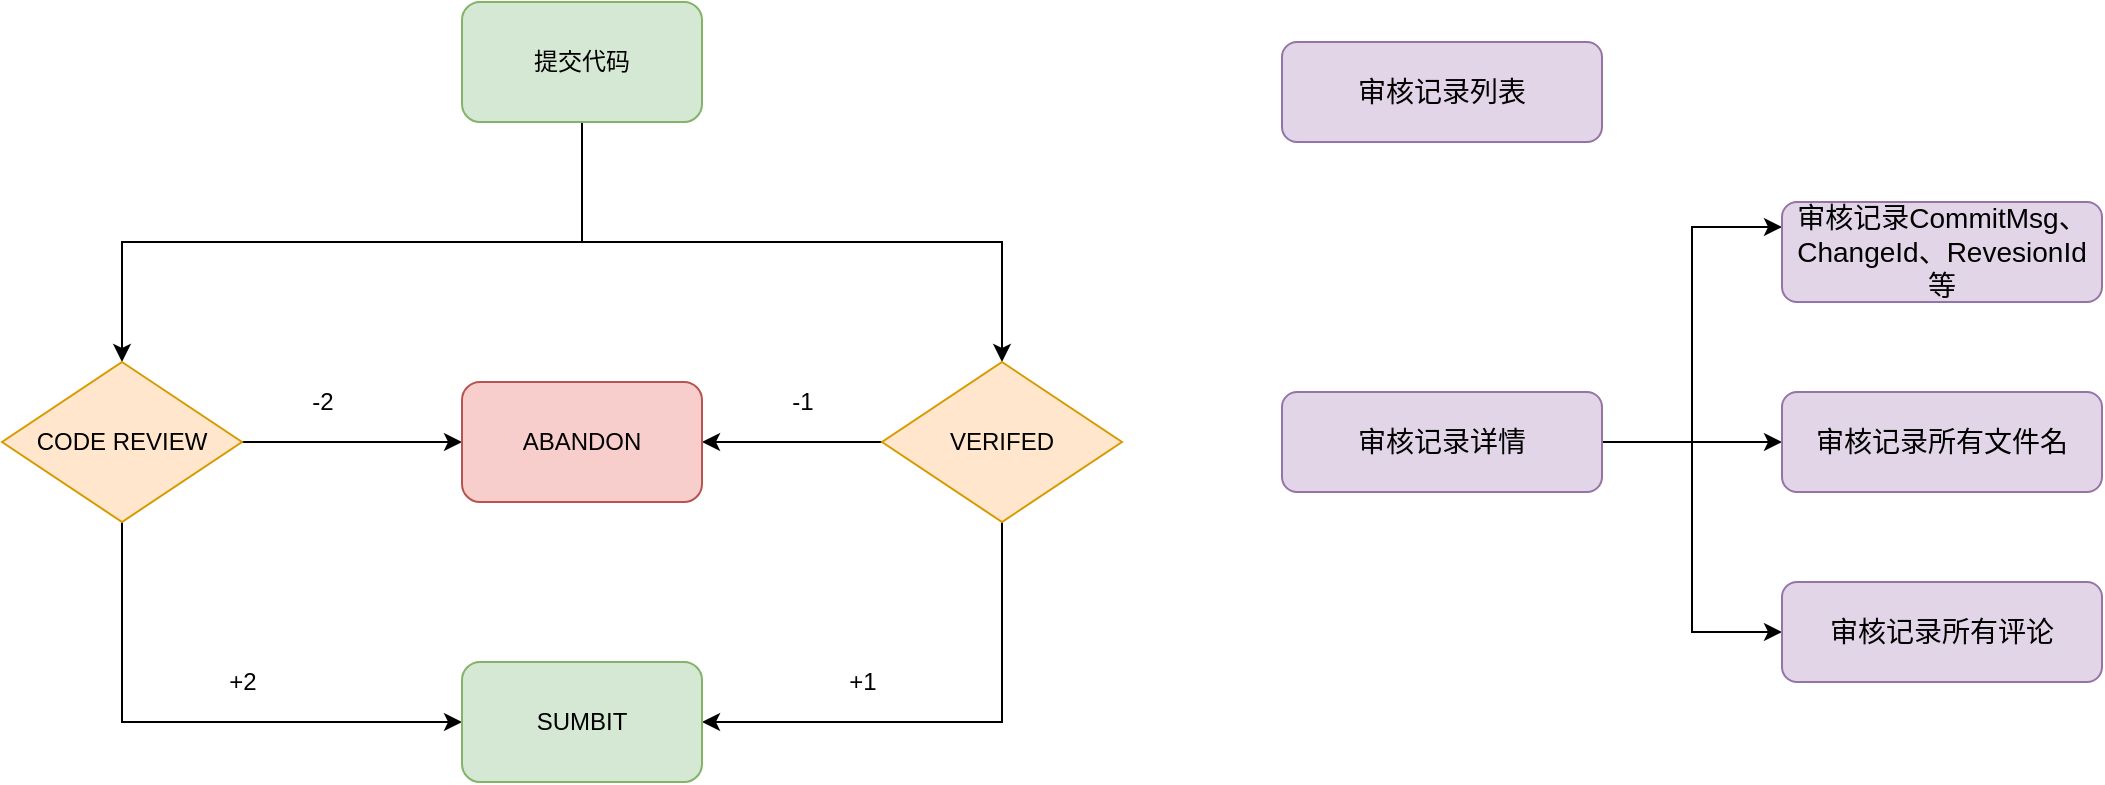 <mxfile version="20.2.7" type="github">
  <diagram id="vVnxGS3DNkMV-MBWDI6a" name="第 1 页">
    <mxGraphModel dx="1209" dy="684" grid="1" gridSize="10" guides="1" tooltips="1" connect="1" arrows="1" fold="1" page="1" pageScale="1" pageWidth="827" pageHeight="1169" math="0" shadow="0">
      <root>
        <mxCell id="0" />
        <mxCell id="1" parent="0" />
        <mxCell id="cyKEODwtCJB8owj_rxAV-8" style="edgeStyle=orthogonalEdgeStyle;rounded=0;orthogonalLoop=1;jettySize=auto;html=1;entryX=0.5;entryY=0;entryDx=0;entryDy=0;" edge="1" parent="1" source="cyKEODwtCJB8owj_rxAV-1" target="cyKEODwtCJB8owj_rxAV-2">
          <mxGeometry relative="1" as="geometry">
            <Array as="points">
              <mxPoint x="320" y="300" />
              <mxPoint x="90" y="300" />
            </Array>
          </mxGeometry>
        </mxCell>
        <mxCell id="cyKEODwtCJB8owj_rxAV-9" style="edgeStyle=orthogonalEdgeStyle;rounded=0;orthogonalLoop=1;jettySize=auto;html=1;" edge="1" parent="1" source="cyKEODwtCJB8owj_rxAV-1" target="cyKEODwtCJB8owj_rxAV-3">
          <mxGeometry relative="1" as="geometry">
            <Array as="points">
              <mxPoint x="320" y="300" />
              <mxPoint x="530" y="300" />
            </Array>
          </mxGeometry>
        </mxCell>
        <mxCell id="cyKEODwtCJB8owj_rxAV-1" value="提交代码" style="rounded=1;whiteSpace=wrap;html=1;fillColor=#d5e8d4;strokeColor=#82b366;" vertex="1" parent="1">
          <mxGeometry x="260" y="180" width="120" height="60" as="geometry" />
        </mxCell>
        <mxCell id="cyKEODwtCJB8owj_rxAV-11" value="" style="edgeStyle=orthogonalEdgeStyle;rounded=0;orthogonalLoop=1;jettySize=auto;html=1;" edge="1" parent="1" source="cyKEODwtCJB8owj_rxAV-2" target="cyKEODwtCJB8owj_rxAV-7">
          <mxGeometry relative="1" as="geometry" />
        </mxCell>
        <mxCell id="cyKEODwtCJB8owj_rxAV-13" style="edgeStyle=orthogonalEdgeStyle;rounded=0;orthogonalLoop=1;jettySize=auto;html=1;entryX=0;entryY=0.5;entryDx=0;entryDy=0;" edge="1" parent="1" source="cyKEODwtCJB8owj_rxAV-2" target="cyKEODwtCJB8owj_rxAV-6">
          <mxGeometry relative="1" as="geometry">
            <Array as="points">
              <mxPoint x="90" y="540" />
            </Array>
          </mxGeometry>
        </mxCell>
        <mxCell id="cyKEODwtCJB8owj_rxAV-2" value="CODE REVIEW" style="rhombus;whiteSpace=wrap;html=1;fillColor=#ffe6cc;strokeColor=#d79b00;" vertex="1" parent="1">
          <mxGeometry x="30" y="360" width="120" height="80" as="geometry" />
        </mxCell>
        <mxCell id="cyKEODwtCJB8owj_rxAV-10" value="" style="edgeStyle=orthogonalEdgeStyle;rounded=0;orthogonalLoop=1;jettySize=auto;html=1;" edge="1" parent="1" source="cyKEODwtCJB8owj_rxAV-3" target="cyKEODwtCJB8owj_rxAV-7">
          <mxGeometry relative="1" as="geometry" />
        </mxCell>
        <mxCell id="cyKEODwtCJB8owj_rxAV-12" style="edgeStyle=orthogonalEdgeStyle;rounded=0;orthogonalLoop=1;jettySize=auto;html=1;entryX=1;entryY=0.5;entryDx=0;entryDy=0;" edge="1" parent="1" source="cyKEODwtCJB8owj_rxAV-3" target="cyKEODwtCJB8owj_rxAV-6">
          <mxGeometry relative="1" as="geometry">
            <Array as="points">
              <mxPoint x="530" y="540" />
            </Array>
          </mxGeometry>
        </mxCell>
        <mxCell id="cyKEODwtCJB8owj_rxAV-3" value="VERIFED" style="rhombus;whiteSpace=wrap;html=1;fillColor=#ffe6cc;strokeColor=#d79b00;" vertex="1" parent="1">
          <mxGeometry x="470" y="360" width="120" height="80" as="geometry" />
        </mxCell>
        <mxCell id="cyKEODwtCJB8owj_rxAV-6" value="SUMBIT" style="rounded=1;whiteSpace=wrap;html=1;fillColor=#d5e8d4;strokeColor=#82b366;" vertex="1" parent="1">
          <mxGeometry x="260" y="510" width="120" height="60" as="geometry" />
        </mxCell>
        <mxCell id="cyKEODwtCJB8owj_rxAV-7" value="ABANDON" style="rounded=1;whiteSpace=wrap;html=1;fillColor=#f8cecc;strokeColor=#b85450;" vertex="1" parent="1">
          <mxGeometry x="260" y="370" width="120" height="60" as="geometry" />
        </mxCell>
        <mxCell id="cyKEODwtCJB8owj_rxAV-14" value="-2" style="text;html=1;align=center;verticalAlign=middle;resizable=0;points=[];autosize=1;strokeColor=none;fillColor=none;" vertex="1" parent="1">
          <mxGeometry x="175" y="365" width="30" height="30" as="geometry" />
        </mxCell>
        <mxCell id="cyKEODwtCJB8owj_rxAV-15" value="-1" style="text;html=1;align=center;verticalAlign=middle;resizable=0;points=[];autosize=1;strokeColor=none;fillColor=none;" vertex="1" parent="1">
          <mxGeometry x="415" y="365" width="30" height="30" as="geometry" />
        </mxCell>
        <mxCell id="cyKEODwtCJB8owj_rxAV-16" value="+2" style="text;html=1;align=center;verticalAlign=middle;resizable=0;points=[];autosize=1;strokeColor=none;fillColor=none;" vertex="1" parent="1">
          <mxGeometry x="130" y="505" width="40" height="30" as="geometry" />
        </mxCell>
        <mxCell id="cyKEODwtCJB8owj_rxAV-17" value="+1" style="text;html=1;align=center;verticalAlign=middle;resizable=0;points=[];autosize=1;strokeColor=none;fillColor=none;" vertex="1" parent="1">
          <mxGeometry x="440" y="505" width="40" height="30" as="geometry" />
        </mxCell>
        <mxCell id="cyKEODwtCJB8owj_rxAV-19" value="审核记录列表" style="rounded=1;whiteSpace=wrap;html=1;fillColor=#e1d5e7;strokeColor=#9673a6;fontSize=14;" vertex="1" parent="1">
          <mxGeometry x="670" y="200" width="160" height="50" as="geometry" />
        </mxCell>
        <mxCell id="cyKEODwtCJB8owj_rxAV-25" style="edgeStyle=orthogonalEdgeStyle;rounded=0;orthogonalLoop=1;jettySize=auto;html=1;entryX=0;entryY=0.25;entryDx=0;entryDy=0;fontSize=14;" edge="1" parent="1" source="cyKEODwtCJB8owj_rxAV-21" target="cyKEODwtCJB8owj_rxAV-22">
          <mxGeometry relative="1" as="geometry" />
        </mxCell>
        <mxCell id="cyKEODwtCJB8owj_rxAV-26" style="edgeStyle=orthogonalEdgeStyle;rounded=0;orthogonalLoop=1;jettySize=auto;html=1;entryX=0;entryY=0.5;entryDx=0;entryDy=0;fontSize=14;" edge="1" parent="1" source="cyKEODwtCJB8owj_rxAV-21" target="cyKEODwtCJB8owj_rxAV-23">
          <mxGeometry relative="1" as="geometry" />
        </mxCell>
        <mxCell id="cyKEODwtCJB8owj_rxAV-27" style="edgeStyle=orthogonalEdgeStyle;rounded=0;orthogonalLoop=1;jettySize=auto;html=1;entryX=0;entryY=0.5;entryDx=0;entryDy=0;fontSize=14;" edge="1" parent="1" source="cyKEODwtCJB8owj_rxAV-21" target="cyKEODwtCJB8owj_rxAV-24">
          <mxGeometry relative="1" as="geometry" />
        </mxCell>
        <mxCell id="cyKEODwtCJB8owj_rxAV-21" value="审核记录详情" style="rounded=1;whiteSpace=wrap;html=1;fillColor=#e1d5e7;strokeColor=#9673a6;fontSize=14;" vertex="1" parent="1">
          <mxGeometry x="670" y="375" width="160" height="50" as="geometry" />
        </mxCell>
        <mxCell id="cyKEODwtCJB8owj_rxAV-22" value="审核记录CommitMsg、ChangeId、RevesionId等" style="rounded=1;whiteSpace=wrap;html=1;fillColor=#e1d5e7;strokeColor=#9673a6;fontSize=14;" vertex="1" parent="1">
          <mxGeometry x="920" y="280" width="160" height="50" as="geometry" />
        </mxCell>
        <mxCell id="cyKEODwtCJB8owj_rxAV-23" value="审核记录所有文件名" style="rounded=1;whiteSpace=wrap;html=1;fillColor=#e1d5e7;strokeColor=#9673a6;fontSize=14;" vertex="1" parent="1">
          <mxGeometry x="920" y="375" width="160" height="50" as="geometry" />
        </mxCell>
        <mxCell id="cyKEODwtCJB8owj_rxAV-24" value="审核记录所有评论" style="rounded=1;whiteSpace=wrap;html=1;fillColor=#e1d5e7;strokeColor=#9673a6;fontSize=14;" vertex="1" parent="1">
          <mxGeometry x="920" y="470" width="160" height="50" as="geometry" />
        </mxCell>
      </root>
    </mxGraphModel>
  </diagram>
</mxfile>
